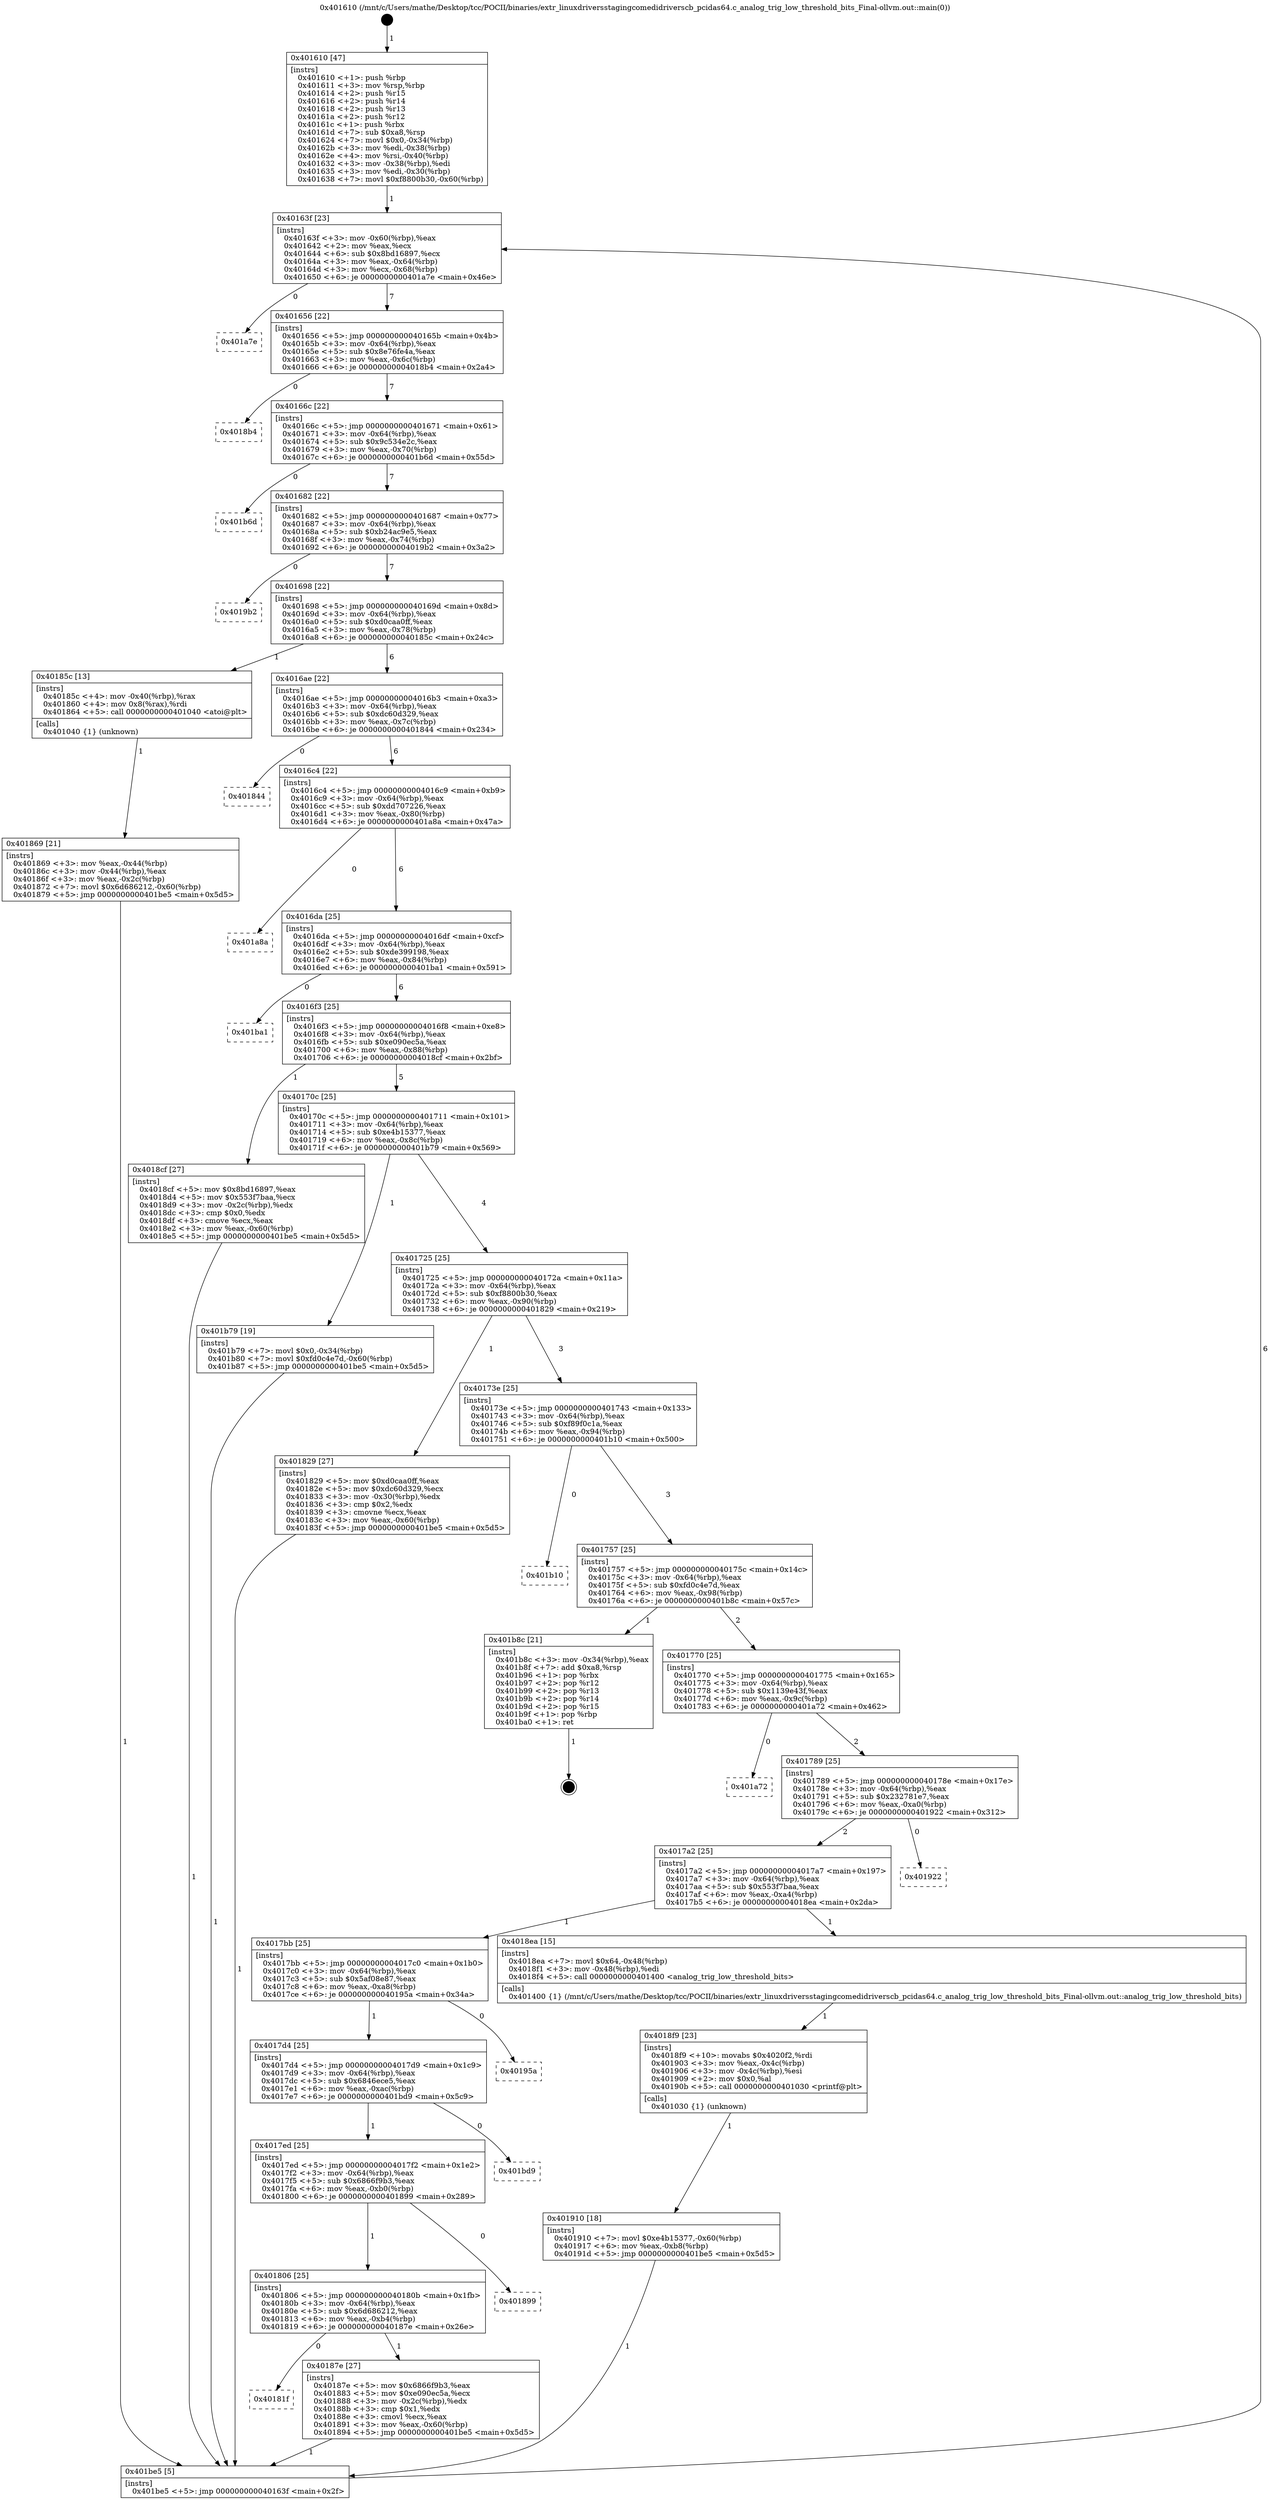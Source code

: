 digraph "0x401610" {
  label = "0x401610 (/mnt/c/Users/mathe/Desktop/tcc/POCII/binaries/extr_linuxdriversstagingcomedidriverscb_pcidas64.c_analog_trig_low_threshold_bits_Final-ollvm.out::main(0))"
  labelloc = "t"
  node[shape=record]

  Entry [label="",width=0.3,height=0.3,shape=circle,fillcolor=black,style=filled]
  "0x40163f" [label="{
     0x40163f [23]\l
     | [instrs]\l
     &nbsp;&nbsp;0x40163f \<+3\>: mov -0x60(%rbp),%eax\l
     &nbsp;&nbsp;0x401642 \<+2\>: mov %eax,%ecx\l
     &nbsp;&nbsp;0x401644 \<+6\>: sub $0x8bd16897,%ecx\l
     &nbsp;&nbsp;0x40164a \<+3\>: mov %eax,-0x64(%rbp)\l
     &nbsp;&nbsp;0x40164d \<+3\>: mov %ecx,-0x68(%rbp)\l
     &nbsp;&nbsp;0x401650 \<+6\>: je 0000000000401a7e \<main+0x46e\>\l
  }"]
  "0x401a7e" [label="{
     0x401a7e\l
  }", style=dashed]
  "0x401656" [label="{
     0x401656 [22]\l
     | [instrs]\l
     &nbsp;&nbsp;0x401656 \<+5\>: jmp 000000000040165b \<main+0x4b\>\l
     &nbsp;&nbsp;0x40165b \<+3\>: mov -0x64(%rbp),%eax\l
     &nbsp;&nbsp;0x40165e \<+5\>: sub $0x8e76fe4a,%eax\l
     &nbsp;&nbsp;0x401663 \<+3\>: mov %eax,-0x6c(%rbp)\l
     &nbsp;&nbsp;0x401666 \<+6\>: je 00000000004018b4 \<main+0x2a4\>\l
  }"]
  Exit [label="",width=0.3,height=0.3,shape=circle,fillcolor=black,style=filled,peripheries=2]
  "0x4018b4" [label="{
     0x4018b4\l
  }", style=dashed]
  "0x40166c" [label="{
     0x40166c [22]\l
     | [instrs]\l
     &nbsp;&nbsp;0x40166c \<+5\>: jmp 0000000000401671 \<main+0x61\>\l
     &nbsp;&nbsp;0x401671 \<+3\>: mov -0x64(%rbp),%eax\l
     &nbsp;&nbsp;0x401674 \<+5\>: sub $0x9c534e2c,%eax\l
     &nbsp;&nbsp;0x401679 \<+3\>: mov %eax,-0x70(%rbp)\l
     &nbsp;&nbsp;0x40167c \<+6\>: je 0000000000401b6d \<main+0x55d\>\l
  }"]
  "0x401910" [label="{
     0x401910 [18]\l
     | [instrs]\l
     &nbsp;&nbsp;0x401910 \<+7\>: movl $0xe4b15377,-0x60(%rbp)\l
     &nbsp;&nbsp;0x401917 \<+6\>: mov %eax,-0xb8(%rbp)\l
     &nbsp;&nbsp;0x40191d \<+5\>: jmp 0000000000401be5 \<main+0x5d5\>\l
  }"]
  "0x401b6d" [label="{
     0x401b6d\l
  }", style=dashed]
  "0x401682" [label="{
     0x401682 [22]\l
     | [instrs]\l
     &nbsp;&nbsp;0x401682 \<+5\>: jmp 0000000000401687 \<main+0x77\>\l
     &nbsp;&nbsp;0x401687 \<+3\>: mov -0x64(%rbp),%eax\l
     &nbsp;&nbsp;0x40168a \<+5\>: sub $0xb24ac9e5,%eax\l
     &nbsp;&nbsp;0x40168f \<+3\>: mov %eax,-0x74(%rbp)\l
     &nbsp;&nbsp;0x401692 \<+6\>: je 00000000004019b2 \<main+0x3a2\>\l
  }"]
  "0x4018f9" [label="{
     0x4018f9 [23]\l
     | [instrs]\l
     &nbsp;&nbsp;0x4018f9 \<+10\>: movabs $0x4020f2,%rdi\l
     &nbsp;&nbsp;0x401903 \<+3\>: mov %eax,-0x4c(%rbp)\l
     &nbsp;&nbsp;0x401906 \<+3\>: mov -0x4c(%rbp),%esi\l
     &nbsp;&nbsp;0x401909 \<+2\>: mov $0x0,%al\l
     &nbsp;&nbsp;0x40190b \<+5\>: call 0000000000401030 \<printf@plt\>\l
     | [calls]\l
     &nbsp;&nbsp;0x401030 \{1\} (unknown)\l
  }"]
  "0x4019b2" [label="{
     0x4019b2\l
  }", style=dashed]
  "0x401698" [label="{
     0x401698 [22]\l
     | [instrs]\l
     &nbsp;&nbsp;0x401698 \<+5\>: jmp 000000000040169d \<main+0x8d\>\l
     &nbsp;&nbsp;0x40169d \<+3\>: mov -0x64(%rbp),%eax\l
     &nbsp;&nbsp;0x4016a0 \<+5\>: sub $0xd0caa0ff,%eax\l
     &nbsp;&nbsp;0x4016a5 \<+3\>: mov %eax,-0x78(%rbp)\l
     &nbsp;&nbsp;0x4016a8 \<+6\>: je 000000000040185c \<main+0x24c\>\l
  }"]
  "0x40181f" [label="{
     0x40181f\l
  }", style=dashed]
  "0x40185c" [label="{
     0x40185c [13]\l
     | [instrs]\l
     &nbsp;&nbsp;0x40185c \<+4\>: mov -0x40(%rbp),%rax\l
     &nbsp;&nbsp;0x401860 \<+4\>: mov 0x8(%rax),%rdi\l
     &nbsp;&nbsp;0x401864 \<+5\>: call 0000000000401040 \<atoi@plt\>\l
     | [calls]\l
     &nbsp;&nbsp;0x401040 \{1\} (unknown)\l
  }"]
  "0x4016ae" [label="{
     0x4016ae [22]\l
     | [instrs]\l
     &nbsp;&nbsp;0x4016ae \<+5\>: jmp 00000000004016b3 \<main+0xa3\>\l
     &nbsp;&nbsp;0x4016b3 \<+3\>: mov -0x64(%rbp),%eax\l
     &nbsp;&nbsp;0x4016b6 \<+5\>: sub $0xdc60d329,%eax\l
     &nbsp;&nbsp;0x4016bb \<+3\>: mov %eax,-0x7c(%rbp)\l
     &nbsp;&nbsp;0x4016be \<+6\>: je 0000000000401844 \<main+0x234\>\l
  }"]
  "0x40187e" [label="{
     0x40187e [27]\l
     | [instrs]\l
     &nbsp;&nbsp;0x40187e \<+5\>: mov $0x6866f9b3,%eax\l
     &nbsp;&nbsp;0x401883 \<+5\>: mov $0xe090ec5a,%ecx\l
     &nbsp;&nbsp;0x401888 \<+3\>: mov -0x2c(%rbp),%edx\l
     &nbsp;&nbsp;0x40188b \<+3\>: cmp $0x1,%edx\l
     &nbsp;&nbsp;0x40188e \<+3\>: cmovl %ecx,%eax\l
     &nbsp;&nbsp;0x401891 \<+3\>: mov %eax,-0x60(%rbp)\l
     &nbsp;&nbsp;0x401894 \<+5\>: jmp 0000000000401be5 \<main+0x5d5\>\l
  }"]
  "0x401844" [label="{
     0x401844\l
  }", style=dashed]
  "0x4016c4" [label="{
     0x4016c4 [22]\l
     | [instrs]\l
     &nbsp;&nbsp;0x4016c4 \<+5\>: jmp 00000000004016c9 \<main+0xb9\>\l
     &nbsp;&nbsp;0x4016c9 \<+3\>: mov -0x64(%rbp),%eax\l
     &nbsp;&nbsp;0x4016cc \<+5\>: sub $0xdd707226,%eax\l
     &nbsp;&nbsp;0x4016d1 \<+3\>: mov %eax,-0x80(%rbp)\l
     &nbsp;&nbsp;0x4016d4 \<+6\>: je 0000000000401a8a \<main+0x47a\>\l
  }"]
  "0x401806" [label="{
     0x401806 [25]\l
     | [instrs]\l
     &nbsp;&nbsp;0x401806 \<+5\>: jmp 000000000040180b \<main+0x1fb\>\l
     &nbsp;&nbsp;0x40180b \<+3\>: mov -0x64(%rbp),%eax\l
     &nbsp;&nbsp;0x40180e \<+5\>: sub $0x6d686212,%eax\l
     &nbsp;&nbsp;0x401813 \<+6\>: mov %eax,-0xb4(%rbp)\l
     &nbsp;&nbsp;0x401819 \<+6\>: je 000000000040187e \<main+0x26e\>\l
  }"]
  "0x401a8a" [label="{
     0x401a8a\l
  }", style=dashed]
  "0x4016da" [label="{
     0x4016da [25]\l
     | [instrs]\l
     &nbsp;&nbsp;0x4016da \<+5\>: jmp 00000000004016df \<main+0xcf\>\l
     &nbsp;&nbsp;0x4016df \<+3\>: mov -0x64(%rbp),%eax\l
     &nbsp;&nbsp;0x4016e2 \<+5\>: sub $0xde399198,%eax\l
     &nbsp;&nbsp;0x4016e7 \<+6\>: mov %eax,-0x84(%rbp)\l
     &nbsp;&nbsp;0x4016ed \<+6\>: je 0000000000401ba1 \<main+0x591\>\l
  }"]
  "0x401899" [label="{
     0x401899\l
  }", style=dashed]
  "0x401ba1" [label="{
     0x401ba1\l
  }", style=dashed]
  "0x4016f3" [label="{
     0x4016f3 [25]\l
     | [instrs]\l
     &nbsp;&nbsp;0x4016f3 \<+5\>: jmp 00000000004016f8 \<main+0xe8\>\l
     &nbsp;&nbsp;0x4016f8 \<+3\>: mov -0x64(%rbp),%eax\l
     &nbsp;&nbsp;0x4016fb \<+5\>: sub $0xe090ec5a,%eax\l
     &nbsp;&nbsp;0x401700 \<+6\>: mov %eax,-0x88(%rbp)\l
     &nbsp;&nbsp;0x401706 \<+6\>: je 00000000004018cf \<main+0x2bf\>\l
  }"]
  "0x4017ed" [label="{
     0x4017ed [25]\l
     | [instrs]\l
     &nbsp;&nbsp;0x4017ed \<+5\>: jmp 00000000004017f2 \<main+0x1e2\>\l
     &nbsp;&nbsp;0x4017f2 \<+3\>: mov -0x64(%rbp),%eax\l
     &nbsp;&nbsp;0x4017f5 \<+5\>: sub $0x6866f9b3,%eax\l
     &nbsp;&nbsp;0x4017fa \<+6\>: mov %eax,-0xb0(%rbp)\l
     &nbsp;&nbsp;0x401800 \<+6\>: je 0000000000401899 \<main+0x289\>\l
  }"]
  "0x4018cf" [label="{
     0x4018cf [27]\l
     | [instrs]\l
     &nbsp;&nbsp;0x4018cf \<+5\>: mov $0x8bd16897,%eax\l
     &nbsp;&nbsp;0x4018d4 \<+5\>: mov $0x553f7baa,%ecx\l
     &nbsp;&nbsp;0x4018d9 \<+3\>: mov -0x2c(%rbp),%edx\l
     &nbsp;&nbsp;0x4018dc \<+3\>: cmp $0x0,%edx\l
     &nbsp;&nbsp;0x4018df \<+3\>: cmove %ecx,%eax\l
     &nbsp;&nbsp;0x4018e2 \<+3\>: mov %eax,-0x60(%rbp)\l
     &nbsp;&nbsp;0x4018e5 \<+5\>: jmp 0000000000401be5 \<main+0x5d5\>\l
  }"]
  "0x40170c" [label="{
     0x40170c [25]\l
     | [instrs]\l
     &nbsp;&nbsp;0x40170c \<+5\>: jmp 0000000000401711 \<main+0x101\>\l
     &nbsp;&nbsp;0x401711 \<+3\>: mov -0x64(%rbp),%eax\l
     &nbsp;&nbsp;0x401714 \<+5\>: sub $0xe4b15377,%eax\l
     &nbsp;&nbsp;0x401719 \<+6\>: mov %eax,-0x8c(%rbp)\l
     &nbsp;&nbsp;0x40171f \<+6\>: je 0000000000401b79 \<main+0x569\>\l
  }"]
  "0x401bd9" [label="{
     0x401bd9\l
  }", style=dashed]
  "0x401b79" [label="{
     0x401b79 [19]\l
     | [instrs]\l
     &nbsp;&nbsp;0x401b79 \<+7\>: movl $0x0,-0x34(%rbp)\l
     &nbsp;&nbsp;0x401b80 \<+7\>: movl $0xfd0c4e7d,-0x60(%rbp)\l
     &nbsp;&nbsp;0x401b87 \<+5\>: jmp 0000000000401be5 \<main+0x5d5\>\l
  }"]
  "0x401725" [label="{
     0x401725 [25]\l
     | [instrs]\l
     &nbsp;&nbsp;0x401725 \<+5\>: jmp 000000000040172a \<main+0x11a\>\l
     &nbsp;&nbsp;0x40172a \<+3\>: mov -0x64(%rbp),%eax\l
     &nbsp;&nbsp;0x40172d \<+5\>: sub $0xf8800b30,%eax\l
     &nbsp;&nbsp;0x401732 \<+6\>: mov %eax,-0x90(%rbp)\l
     &nbsp;&nbsp;0x401738 \<+6\>: je 0000000000401829 \<main+0x219\>\l
  }"]
  "0x4017d4" [label="{
     0x4017d4 [25]\l
     | [instrs]\l
     &nbsp;&nbsp;0x4017d4 \<+5\>: jmp 00000000004017d9 \<main+0x1c9\>\l
     &nbsp;&nbsp;0x4017d9 \<+3\>: mov -0x64(%rbp),%eax\l
     &nbsp;&nbsp;0x4017dc \<+5\>: sub $0x6846ece5,%eax\l
     &nbsp;&nbsp;0x4017e1 \<+6\>: mov %eax,-0xac(%rbp)\l
     &nbsp;&nbsp;0x4017e7 \<+6\>: je 0000000000401bd9 \<main+0x5c9\>\l
  }"]
  "0x401829" [label="{
     0x401829 [27]\l
     | [instrs]\l
     &nbsp;&nbsp;0x401829 \<+5\>: mov $0xd0caa0ff,%eax\l
     &nbsp;&nbsp;0x40182e \<+5\>: mov $0xdc60d329,%ecx\l
     &nbsp;&nbsp;0x401833 \<+3\>: mov -0x30(%rbp),%edx\l
     &nbsp;&nbsp;0x401836 \<+3\>: cmp $0x2,%edx\l
     &nbsp;&nbsp;0x401839 \<+3\>: cmovne %ecx,%eax\l
     &nbsp;&nbsp;0x40183c \<+3\>: mov %eax,-0x60(%rbp)\l
     &nbsp;&nbsp;0x40183f \<+5\>: jmp 0000000000401be5 \<main+0x5d5\>\l
  }"]
  "0x40173e" [label="{
     0x40173e [25]\l
     | [instrs]\l
     &nbsp;&nbsp;0x40173e \<+5\>: jmp 0000000000401743 \<main+0x133\>\l
     &nbsp;&nbsp;0x401743 \<+3\>: mov -0x64(%rbp),%eax\l
     &nbsp;&nbsp;0x401746 \<+5\>: sub $0xf89f0c1a,%eax\l
     &nbsp;&nbsp;0x40174b \<+6\>: mov %eax,-0x94(%rbp)\l
     &nbsp;&nbsp;0x401751 \<+6\>: je 0000000000401b10 \<main+0x500\>\l
  }"]
  "0x401be5" [label="{
     0x401be5 [5]\l
     | [instrs]\l
     &nbsp;&nbsp;0x401be5 \<+5\>: jmp 000000000040163f \<main+0x2f\>\l
  }"]
  "0x401610" [label="{
     0x401610 [47]\l
     | [instrs]\l
     &nbsp;&nbsp;0x401610 \<+1\>: push %rbp\l
     &nbsp;&nbsp;0x401611 \<+3\>: mov %rsp,%rbp\l
     &nbsp;&nbsp;0x401614 \<+2\>: push %r15\l
     &nbsp;&nbsp;0x401616 \<+2\>: push %r14\l
     &nbsp;&nbsp;0x401618 \<+2\>: push %r13\l
     &nbsp;&nbsp;0x40161a \<+2\>: push %r12\l
     &nbsp;&nbsp;0x40161c \<+1\>: push %rbx\l
     &nbsp;&nbsp;0x40161d \<+7\>: sub $0xa8,%rsp\l
     &nbsp;&nbsp;0x401624 \<+7\>: movl $0x0,-0x34(%rbp)\l
     &nbsp;&nbsp;0x40162b \<+3\>: mov %edi,-0x38(%rbp)\l
     &nbsp;&nbsp;0x40162e \<+4\>: mov %rsi,-0x40(%rbp)\l
     &nbsp;&nbsp;0x401632 \<+3\>: mov -0x38(%rbp),%edi\l
     &nbsp;&nbsp;0x401635 \<+3\>: mov %edi,-0x30(%rbp)\l
     &nbsp;&nbsp;0x401638 \<+7\>: movl $0xf8800b30,-0x60(%rbp)\l
  }"]
  "0x401869" [label="{
     0x401869 [21]\l
     | [instrs]\l
     &nbsp;&nbsp;0x401869 \<+3\>: mov %eax,-0x44(%rbp)\l
     &nbsp;&nbsp;0x40186c \<+3\>: mov -0x44(%rbp),%eax\l
     &nbsp;&nbsp;0x40186f \<+3\>: mov %eax,-0x2c(%rbp)\l
     &nbsp;&nbsp;0x401872 \<+7\>: movl $0x6d686212,-0x60(%rbp)\l
     &nbsp;&nbsp;0x401879 \<+5\>: jmp 0000000000401be5 \<main+0x5d5\>\l
  }"]
  "0x40195a" [label="{
     0x40195a\l
  }", style=dashed]
  "0x401b10" [label="{
     0x401b10\l
  }", style=dashed]
  "0x401757" [label="{
     0x401757 [25]\l
     | [instrs]\l
     &nbsp;&nbsp;0x401757 \<+5\>: jmp 000000000040175c \<main+0x14c\>\l
     &nbsp;&nbsp;0x40175c \<+3\>: mov -0x64(%rbp),%eax\l
     &nbsp;&nbsp;0x40175f \<+5\>: sub $0xfd0c4e7d,%eax\l
     &nbsp;&nbsp;0x401764 \<+6\>: mov %eax,-0x98(%rbp)\l
     &nbsp;&nbsp;0x40176a \<+6\>: je 0000000000401b8c \<main+0x57c\>\l
  }"]
  "0x4017bb" [label="{
     0x4017bb [25]\l
     | [instrs]\l
     &nbsp;&nbsp;0x4017bb \<+5\>: jmp 00000000004017c0 \<main+0x1b0\>\l
     &nbsp;&nbsp;0x4017c0 \<+3\>: mov -0x64(%rbp),%eax\l
     &nbsp;&nbsp;0x4017c3 \<+5\>: sub $0x5af08e87,%eax\l
     &nbsp;&nbsp;0x4017c8 \<+6\>: mov %eax,-0xa8(%rbp)\l
     &nbsp;&nbsp;0x4017ce \<+6\>: je 000000000040195a \<main+0x34a\>\l
  }"]
  "0x401b8c" [label="{
     0x401b8c [21]\l
     | [instrs]\l
     &nbsp;&nbsp;0x401b8c \<+3\>: mov -0x34(%rbp),%eax\l
     &nbsp;&nbsp;0x401b8f \<+7\>: add $0xa8,%rsp\l
     &nbsp;&nbsp;0x401b96 \<+1\>: pop %rbx\l
     &nbsp;&nbsp;0x401b97 \<+2\>: pop %r12\l
     &nbsp;&nbsp;0x401b99 \<+2\>: pop %r13\l
     &nbsp;&nbsp;0x401b9b \<+2\>: pop %r14\l
     &nbsp;&nbsp;0x401b9d \<+2\>: pop %r15\l
     &nbsp;&nbsp;0x401b9f \<+1\>: pop %rbp\l
     &nbsp;&nbsp;0x401ba0 \<+1\>: ret\l
  }"]
  "0x401770" [label="{
     0x401770 [25]\l
     | [instrs]\l
     &nbsp;&nbsp;0x401770 \<+5\>: jmp 0000000000401775 \<main+0x165\>\l
     &nbsp;&nbsp;0x401775 \<+3\>: mov -0x64(%rbp),%eax\l
     &nbsp;&nbsp;0x401778 \<+5\>: sub $0x1139e43f,%eax\l
     &nbsp;&nbsp;0x40177d \<+6\>: mov %eax,-0x9c(%rbp)\l
     &nbsp;&nbsp;0x401783 \<+6\>: je 0000000000401a72 \<main+0x462\>\l
  }"]
  "0x4018ea" [label="{
     0x4018ea [15]\l
     | [instrs]\l
     &nbsp;&nbsp;0x4018ea \<+7\>: movl $0x64,-0x48(%rbp)\l
     &nbsp;&nbsp;0x4018f1 \<+3\>: mov -0x48(%rbp),%edi\l
     &nbsp;&nbsp;0x4018f4 \<+5\>: call 0000000000401400 \<analog_trig_low_threshold_bits\>\l
     | [calls]\l
     &nbsp;&nbsp;0x401400 \{1\} (/mnt/c/Users/mathe/Desktop/tcc/POCII/binaries/extr_linuxdriversstagingcomedidriverscb_pcidas64.c_analog_trig_low_threshold_bits_Final-ollvm.out::analog_trig_low_threshold_bits)\l
  }"]
  "0x401a72" [label="{
     0x401a72\l
  }", style=dashed]
  "0x401789" [label="{
     0x401789 [25]\l
     | [instrs]\l
     &nbsp;&nbsp;0x401789 \<+5\>: jmp 000000000040178e \<main+0x17e\>\l
     &nbsp;&nbsp;0x40178e \<+3\>: mov -0x64(%rbp),%eax\l
     &nbsp;&nbsp;0x401791 \<+5\>: sub $0x232781e7,%eax\l
     &nbsp;&nbsp;0x401796 \<+6\>: mov %eax,-0xa0(%rbp)\l
     &nbsp;&nbsp;0x40179c \<+6\>: je 0000000000401922 \<main+0x312\>\l
  }"]
  "0x4017a2" [label="{
     0x4017a2 [25]\l
     | [instrs]\l
     &nbsp;&nbsp;0x4017a2 \<+5\>: jmp 00000000004017a7 \<main+0x197\>\l
     &nbsp;&nbsp;0x4017a7 \<+3\>: mov -0x64(%rbp),%eax\l
     &nbsp;&nbsp;0x4017aa \<+5\>: sub $0x553f7baa,%eax\l
     &nbsp;&nbsp;0x4017af \<+6\>: mov %eax,-0xa4(%rbp)\l
     &nbsp;&nbsp;0x4017b5 \<+6\>: je 00000000004018ea \<main+0x2da\>\l
  }"]
  "0x401922" [label="{
     0x401922\l
  }", style=dashed]
  Entry -> "0x401610" [label=" 1"]
  "0x40163f" -> "0x401a7e" [label=" 0"]
  "0x40163f" -> "0x401656" [label=" 7"]
  "0x401b8c" -> Exit [label=" 1"]
  "0x401656" -> "0x4018b4" [label=" 0"]
  "0x401656" -> "0x40166c" [label=" 7"]
  "0x401b79" -> "0x401be5" [label=" 1"]
  "0x40166c" -> "0x401b6d" [label=" 0"]
  "0x40166c" -> "0x401682" [label=" 7"]
  "0x401910" -> "0x401be5" [label=" 1"]
  "0x401682" -> "0x4019b2" [label=" 0"]
  "0x401682" -> "0x401698" [label=" 7"]
  "0x4018f9" -> "0x401910" [label=" 1"]
  "0x401698" -> "0x40185c" [label=" 1"]
  "0x401698" -> "0x4016ae" [label=" 6"]
  "0x4018ea" -> "0x4018f9" [label=" 1"]
  "0x4016ae" -> "0x401844" [label=" 0"]
  "0x4016ae" -> "0x4016c4" [label=" 6"]
  "0x4018cf" -> "0x401be5" [label=" 1"]
  "0x4016c4" -> "0x401a8a" [label=" 0"]
  "0x4016c4" -> "0x4016da" [label=" 6"]
  "0x401806" -> "0x40181f" [label=" 0"]
  "0x4016da" -> "0x401ba1" [label=" 0"]
  "0x4016da" -> "0x4016f3" [label=" 6"]
  "0x401806" -> "0x40187e" [label=" 1"]
  "0x4016f3" -> "0x4018cf" [label=" 1"]
  "0x4016f3" -> "0x40170c" [label=" 5"]
  "0x4017ed" -> "0x401806" [label=" 1"]
  "0x40170c" -> "0x401b79" [label=" 1"]
  "0x40170c" -> "0x401725" [label=" 4"]
  "0x4017ed" -> "0x401899" [label=" 0"]
  "0x401725" -> "0x401829" [label=" 1"]
  "0x401725" -> "0x40173e" [label=" 3"]
  "0x401829" -> "0x401be5" [label=" 1"]
  "0x401610" -> "0x40163f" [label=" 1"]
  "0x401be5" -> "0x40163f" [label=" 6"]
  "0x40185c" -> "0x401869" [label=" 1"]
  "0x401869" -> "0x401be5" [label=" 1"]
  "0x4017d4" -> "0x4017ed" [label=" 1"]
  "0x40173e" -> "0x401b10" [label=" 0"]
  "0x40173e" -> "0x401757" [label=" 3"]
  "0x4017d4" -> "0x401bd9" [label=" 0"]
  "0x401757" -> "0x401b8c" [label=" 1"]
  "0x401757" -> "0x401770" [label=" 2"]
  "0x4017bb" -> "0x4017d4" [label=" 1"]
  "0x401770" -> "0x401a72" [label=" 0"]
  "0x401770" -> "0x401789" [label=" 2"]
  "0x4017bb" -> "0x40195a" [label=" 0"]
  "0x401789" -> "0x401922" [label=" 0"]
  "0x401789" -> "0x4017a2" [label=" 2"]
  "0x40187e" -> "0x401be5" [label=" 1"]
  "0x4017a2" -> "0x4018ea" [label=" 1"]
  "0x4017a2" -> "0x4017bb" [label=" 1"]
}
